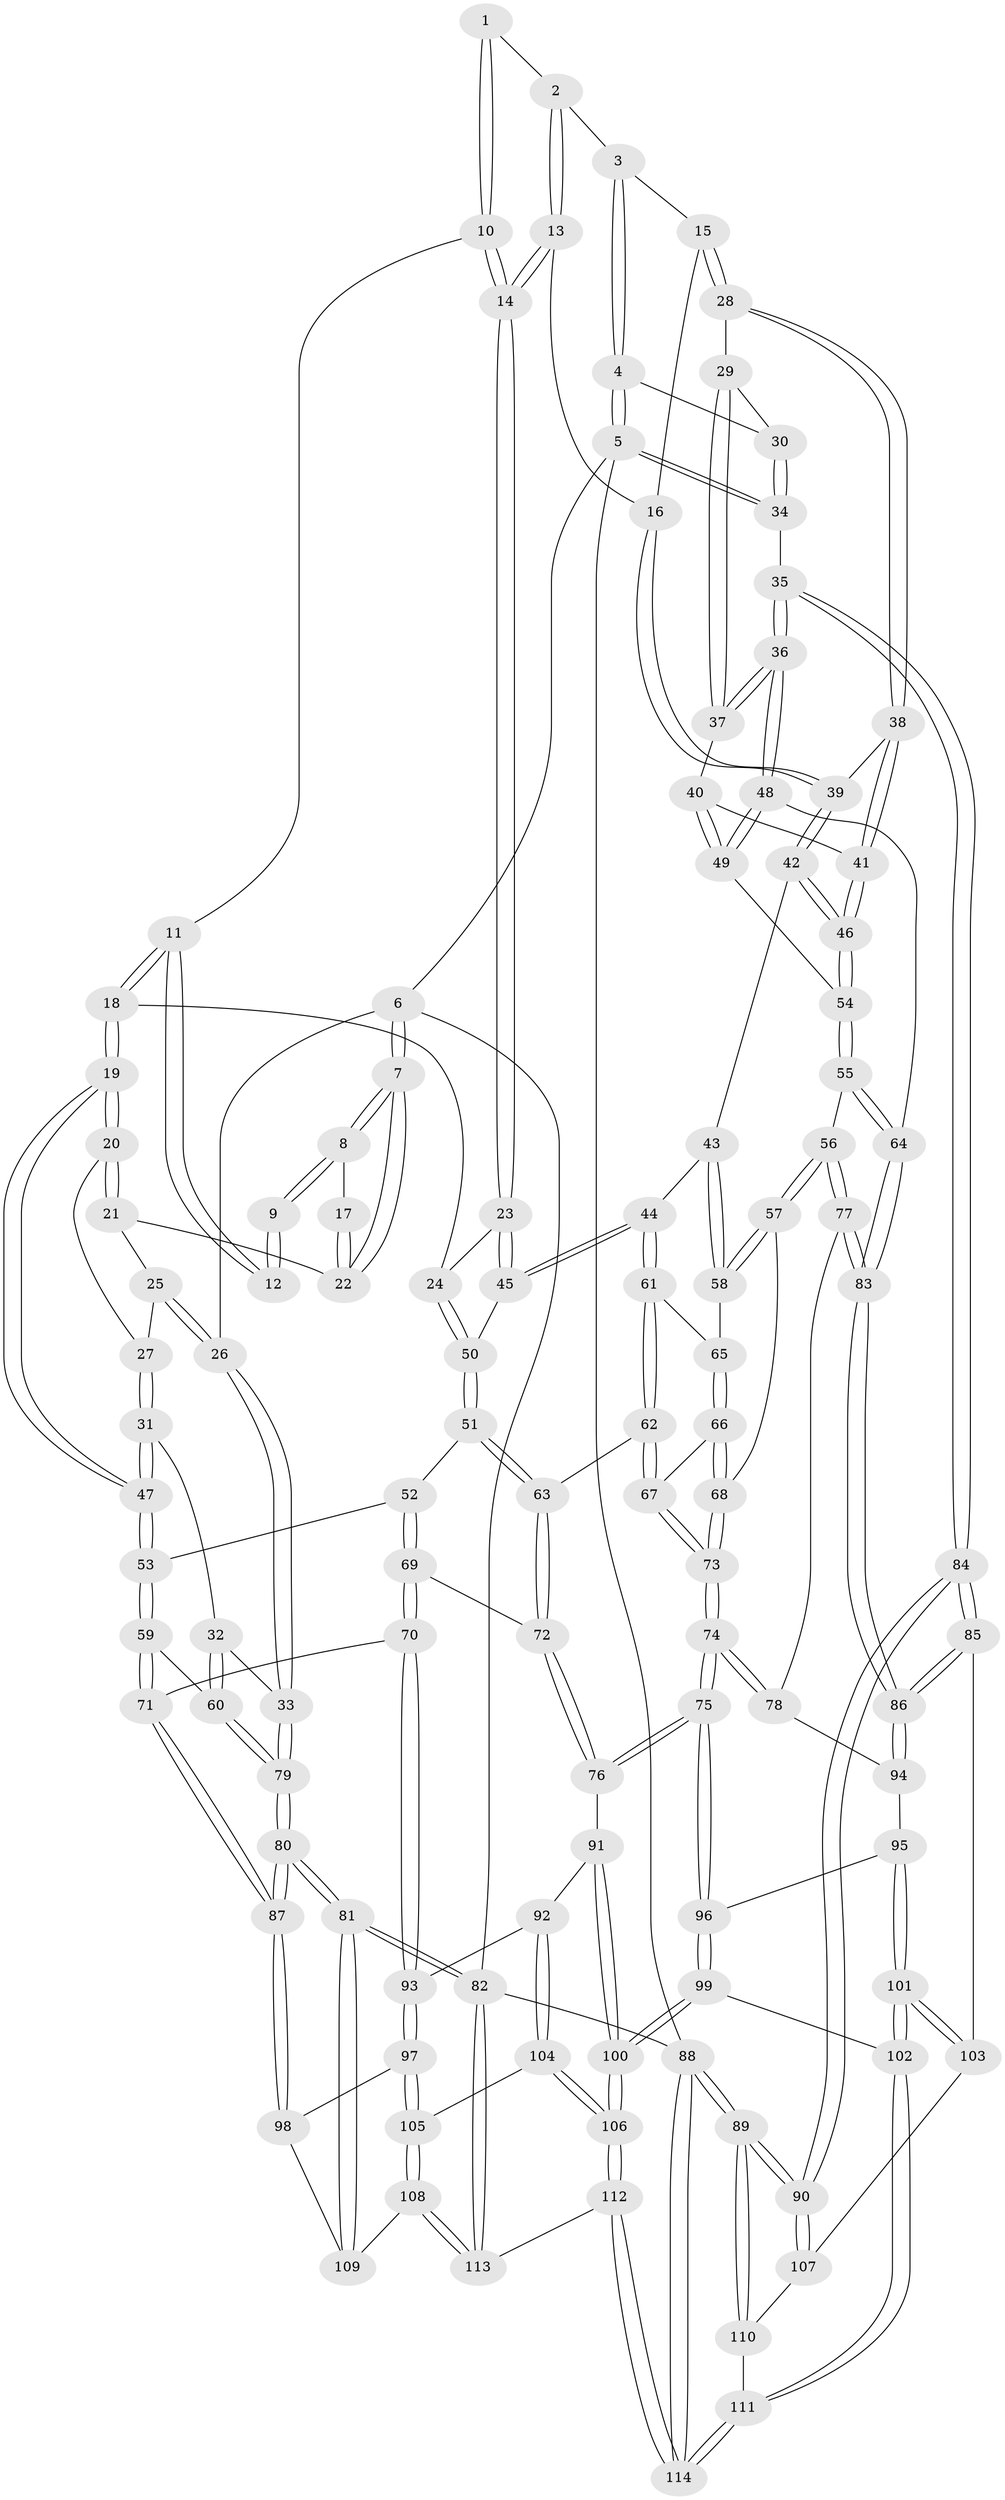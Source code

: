 // coarse degree distribution, {3: 0.11392405063291139, 5: 0.45569620253164556, 4: 0.3037974683544304, 6: 0.11392405063291139, 7: 0.012658227848101266}
// Generated by graph-tools (version 1.1) at 2025/04/03/04/25 22:04:45]
// undirected, 114 vertices, 282 edges
graph export_dot {
graph [start="1"]
  node [color=gray90,style=filled];
  1 [pos="+0.333609982887163+0"];
  2 [pos="+0.46824623740343146+0"];
  3 [pos="+0.7474444731637901+0"];
  4 [pos="+1+0"];
  5 [pos="+1+0"];
  6 [pos="+0+0"];
  7 [pos="+0+0"];
  8 [pos="+0+0"];
  9 [pos="+0.20242337420438494+0"];
  10 [pos="+0.3271138003296654+0.05621446456004472"];
  11 [pos="+0.26941547216927064+0.09521810947182942"];
  12 [pos="+0.23624304668746218+0.07738632804197913"];
  13 [pos="+0.5150276104738232+0.14661675220082232"];
  14 [pos="+0.46545454988368246+0.18832885289160434"];
  15 [pos="+0.7572809910640453+0.06888771930099487"];
  16 [pos="+0.5389347693008121+0.1458784836640307"];
  17 [pos="+0.2212443027547224+0.07538598483831824"];
  18 [pos="+0.22824668819200183+0.25067453530700906"];
  19 [pos="+0.22762907978160055+0.25097024774475246"];
  20 [pos="+0.18670922564025677+0.2112734597653524"];
  21 [pos="+0.1377329616910806+0.15223889706023822"];
  22 [pos="+0.12812185544375113+0.11475407240620278"];
  23 [pos="+0.4478308767357041+0.22604281893049727"];
  24 [pos="+0.39062978618353794+0.24219878189753957"];
  25 [pos="+0.04339780733077885+0.19189032244926146"];
  26 [pos="+0+0"];
  27 [pos="+0.05004634610480679+0.2300163295613729"];
  28 [pos="+0.7989463496772272+0.1212928539700223"];
  29 [pos="+0.8476666655245069+0.13622361749740208"];
  30 [pos="+0.8947243939202503+0.11530865884199581"];
  31 [pos="+0.03362851269230293+0.3396943846716728"];
  32 [pos="+0.03116409434698971+0.340292808440426"];
  33 [pos="+0+0.3575082216833944"];
  34 [pos="+1+0.10443220919392589"];
  35 [pos="+1+0.3540330123282228"];
  36 [pos="+1+0.3537707390377793"];
  37 [pos="+0.8957161967546873+0.203020228591944"];
  38 [pos="+0.7933918249740116+0.1349944697810985"];
  39 [pos="+0.6510016662685842+0.26139842652692785"];
  40 [pos="+0.8737229811941565+0.31049474912263725"];
  41 [pos="+0.7594159880730532+0.3134614773994089"];
  42 [pos="+0.66215887394566+0.3394364428660582"];
  43 [pos="+0.6537393051962389+0.3438475486422735"];
  44 [pos="+0.5280160857437745+0.3784163740511764"];
  45 [pos="+0.4923445159342507+0.3235041069629982"];
  46 [pos="+0.738099699845069+0.3472070282822955"];
  47 [pos="+0.1788036973994509+0.35085943147606746"];
  48 [pos="+0.944319043511955+0.41974152644647794"];
  49 [pos="+0.9140345152927899+0.39311920547764234"];
  50 [pos="+0.3365566953384259+0.4197481076045576"];
  51 [pos="+0.3196315834067727+0.44623421666012547"];
  52 [pos="+0.3189032862008197+0.44654804804327825"];
  53 [pos="+0.1857518693236706+0.36972135492843905"];
  54 [pos="+0.7459823569254616+0.36091010128720385"];
  55 [pos="+0.754096965153811+0.42968255688409257"];
  56 [pos="+0.6999772538660968+0.5071818520494065"];
  57 [pos="+0.6954363677387035+0.5058925279377364"];
  58 [pos="+0.6709321920661454+0.4784986871113887"];
  59 [pos="+0.1407778080017146+0.5274246395934903"];
  60 [pos="+0.06415668238215214+0.544318583133392"];
  61 [pos="+0.5267506436902855+0.38813249729302934"];
  62 [pos="+0.49644065637096774+0.4561475895459468"];
  63 [pos="+0.48882839245945264+0.46100393483865354"];
  64 [pos="+0.886190500679611+0.49807713439188295"];
  65 [pos="+0.5966934824966306+0.4417112915443327"];
  66 [pos="+0.6227094063071495+0.5282349338832455"];
  67 [pos="+0.5226602752546847+0.4896487108659153"];
  68 [pos="+0.6232177835644341+0.5285796536495978"];
  69 [pos="+0.31463081533872106+0.5715391705098112"];
  70 [pos="+0.26068524971357193+0.6384584796840411"];
  71 [pos="+0.23484573589349053+0.6255215490059702"];
  72 [pos="+0.433548086847551+0.5622120854922112"];
  73 [pos="+0.5758939826451501+0.6516462939930945"];
  74 [pos="+0.5759063584267365+0.6531233289840088"];
  75 [pos="+0.562257401238048+0.6764117608066743"];
  76 [pos="+0.49779600412451946+0.6754613697285254"];
  77 [pos="+0.7134340218280155+0.5328961164412042"];
  78 [pos="+0.6714538195191484+0.6166732743814586"];
  79 [pos="+0+0.6713482228239197"];
  80 [pos="+0+0.731655949870133"];
  81 [pos="+0+1"];
  82 [pos="+0+1"];
  83 [pos="+0.8664378687045151+0.602548294657654"];
  84 [pos="+1+0.684989039978095"];
  85 [pos="+0.892399603484207+0.6849989607638798"];
  86 [pos="+0.8874498685355641+0.6772520732051511"];
  87 [pos="+0+0.7490641924567054"];
  88 [pos="+1+1"];
  89 [pos="+1+0.9660374109911013"];
  90 [pos="+1+0.8766378944087266"];
  91 [pos="+0.4679270619201309+0.6946299209155979"];
  92 [pos="+0.29020900124542814+0.7113802661933174"];
  93 [pos="+0.2795373583532293+0.6989299664208743"];
  94 [pos="+0.7365455149894607+0.6590486869362022"];
  95 [pos="+0.6330324942772929+0.7489662910322425"];
  96 [pos="+0.5713445880164106+0.6913184038958115"];
  97 [pos="+0.0828770167853824+0.7986397331145225"];
  98 [pos="+0.050230785899508655+0.7928948496320078"];
  99 [pos="+0.4779859239704595+0.9338180587400796"];
  100 [pos="+0.4382400019841406+0.9571630478291021"];
  101 [pos="+0.6941267163353326+0.8448186726217369"];
  102 [pos="+0.6876958211021029+0.8634346374654404"];
  103 [pos="+0.8611418766673479+0.7510499684488969"];
  104 [pos="+0.3082972125263835+0.8354334816094509"];
  105 [pos="+0.18811413618596914+0.8919857045336115"];
  106 [pos="+0.4379415186620222+0.957454061907298"];
  107 [pos="+0.8938995399288993+0.8375618006840633"];
  108 [pos="+0.17860759263478632+0.9257705813395701"];
  109 [pos="+0.09970872686752183+0.9403376050224123"];
  110 [pos="+0.9116055262632113+0.9036583765881991"];
  111 [pos="+0.8037655035293099+1"];
  112 [pos="+0.4133915999643538+1"];
  113 [pos="+0.248153031795261+1"];
  114 [pos="+0.8111434730745288+1"];
  1 -- 2;
  1 -- 10;
  1 -- 10;
  2 -- 3;
  2 -- 13;
  2 -- 13;
  3 -- 4;
  3 -- 4;
  3 -- 15;
  4 -- 5;
  4 -- 5;
  4 -- 30;
  5 -- 6;
  5 -- 34;
  5 -- 34;
  5 -- 88;
  6 -- 7;
  6 -- 7;
  6 -- 26;
  6 -- 82;
  7 -- 8;
  7 -- 8;
  7 -- 22;
  7 -- 22;
  8 -- 9;
  8 -- 9;
  8 -- 17;
  9 -- 12;
  9 -- 12;
  10 -- 11;
  10 -- 14;
  10 -- 14;
  11 -- 12;
  11 -- 12;
  11 -- 18;
  11 -- 18;
  13 -- 14;
  13 -- 14;
  13 -- 16;
  14 -- 23;
  14 -- 23;
  15 -- 16;
  15 -- 28;
  15 -- 28;
  16 -- 39;
  16 -- 39;
  17 -- 22;
  17 -- 22;
  18 -- 19;
  18 -- 19;
  18 -- 24;
  19 -- 20;
  19 -- 20;
  19 -- 47;
  19 -- 47;
  20 -- 21;
  20 -- 21;
  20 -- 27;
  21 -- 22;
  21 -- 25;
  23 -- 24;
  23 -- 45;
  23 -- 45;
  24 -- 50;
  24 -- 50;
  25 -- 26;
  25 -- 26;
  25 -- 27;
  26 -- 33;
  26 -- 33;
  27 -- 31;
  27 -- 31;
  28 -- 29;
  28 -- 38;
  28 -- 38;
  29 -- 30;
  29 -- 37;
  29 -- 37;
  30 -- 34;
  30 -- 34;
  31 -- 32;
  31 -- 47;
  31 -- 47;
  32 -- 33;
  32 -- 60;
  32 -- 60;
  33 -- 79;
  33 -- 79;
  34 -- 35;
  35 -- 36;
  35 -- 36;
  35 -- 84;
  35 -- 84;
  36 -- 37;
  36 -- 37;
  36 -- 48;
  36 -- 48;
  37 -- 40;
  38 -- 39;
  38 -- 41;
  38 -- 41;
  39 -- 42;
  39 -- 42;
  40 -- 41;
  40 -- 49;
  40 -- 49;
  41 -- 46;
  41 -- 46;
  42 -- 43;
  42 -- 46;
  42 -- 46;
  43 -- 44;
  43 -- 58;
  43 -- 58;
  44 -- 45;
  44 -- 45;
  44 -- 61;
  44 -- 61;
  45 -- 50;
  46 -- 54;
  46 -- 54;
  47 -- 53;
  47 -- 53;
  48 -- 49;
  48 -- 49;
  48 -- 64;
  49 -- 54;
  50 -- 51;
  50 -- 51;
  51 -- 52;
  51 -- 63;
  51 -- 63;
  52 -- 53;
  52 -- 69;
  52 -- 69;
  53 -- 59;
  53 -- 59;
  54 -- 55;
  54 -- 55;
  55 -- 56;
  55 -- 64;
  55 -- 64;
  56 -- 57;
  56 -- 57;
  56 -- 77;
  56 -- 77;
  57 -- 58;
  57 -- 58;
  57 -- 68;
  58 -- 65;
  59 -- 60;
  59 -- 71;
  59 -- 71;
  60 -- 79;
  60 -- 79;
  61 -- 62;
  61 -- 62;
  61 -- 65;
  62 -- 63;
  62 -- 67;
  62 -- 67;
  63 -- 72;
  63 -- 72;
  64 -- 83;
  64 -- 83;
  65 -- 66;
  65 -- 66;
  66 -- 67;
  66 -- 68;
  66 -- 68;
  67 -- 73;
  67 -- 73;
  68 -- 73;
  68 -- 73;
  69 -- 70;
  69 -- 70;
  69 -- 72;
  70 -- 71;
  70 -- 93;
  70 -- 93;
  71 -- 87;
  71 -- 87;
  72 -- 76;
  72 -- 76;
  73 -- 74;
  73 -- 74;
  74 -- 75;
  74 -- 75;
  74 -- 78;
  74 -- 78;
  75 -- 76;
  75 -- 76;
  75 -- 96;
  75 -- 96;
  76 -- 91;
  77 -- 78;
  77 -- 83;
  77 -- 83;
  78 -- 94;
  79 -- 80;
  79 -- 80;
  80 -- 81;
  80 -- 81;
  80 -- 87;
  80 -- 87;
  81 -- 82;
  81 -- 82;
  81 -- 109;
  81 -- 109;
  82 -- 113;
  82 -- 113;
  82 -- 88;
  83 -- 86;
  83 -- 86;
  84 -- 85;
  84 -- 85;
  84 -- 90;
  84 -- 90;
  85 -- 86;
  85 -- 86;
  85 -- 103;
  86 -- 94;
  86 -- 94;
  87 -- 98;
  87 -- 98;
  88 -- 89;
  88 -- 89;
  88 -- 114;
  88 -- 114;
  89 -- 90;
  89 -- 90;
  89 -- 110;
  89 -- 110;
  90 -- 107;
  90 -- 107;
  91 -- 92;
  91 -- 100;
  91 -- 100;
  92 -- 93;
  92 -- 104;
  92 -- 104;
  93 -- 97;
  93 -- 97;
  94 -- 95;
  95 -- 96;
  95 -- 101;
  95 -- 101;
  96 -- 99;
  96 -- 99;
  97 -- 98;
  97 -- 105;
  97 -- 105;
  98 -- 109;
  99 -- 100;
  99 -- 100;
  99 -- 102;
  100 -- 106;
  100 -- 106;
  101 -- 102;
  101 -- 102;
  101 -- 103;
  101 -- 103;
  102 -- 111;
  102 -- 111;
  103 -- 107;
  104 -- 105;
  104 -- 106;
  104 -- 106;
  105 -- 108;
  105 -- 108;
  106 -- 112;
  106 -- 112;
  107 -- 110;
  108 -- 109;
  108 -- 113;
  108 -- 113;
  110 -- 111;
  111 -- 114;
  111 -- 114;
  112 -- 113;
  112 -- 114;
  112 -- 114;
}

